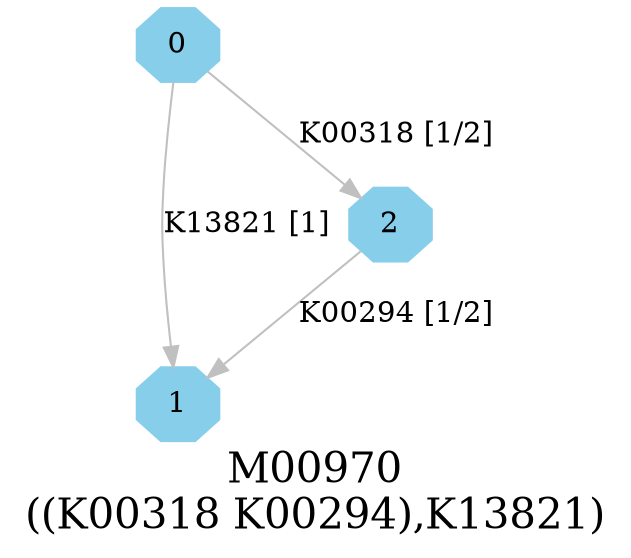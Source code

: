 digraph G {
graph [label="M00970
((K00318 K00294),K13821)",fontsize=20];
node [shape=box,style=filled];
edge [len=3,color=grey];
{node [width=.3,height=.3,shape=octagon,style=filled,color=skyblue] 0 1 2 }
0 -> 2 [label="K00318 [1/2]"];
0 -> 1 [label="K13821 [1]"];
2 -> 1 [label="K00294 [1/2]"];
}